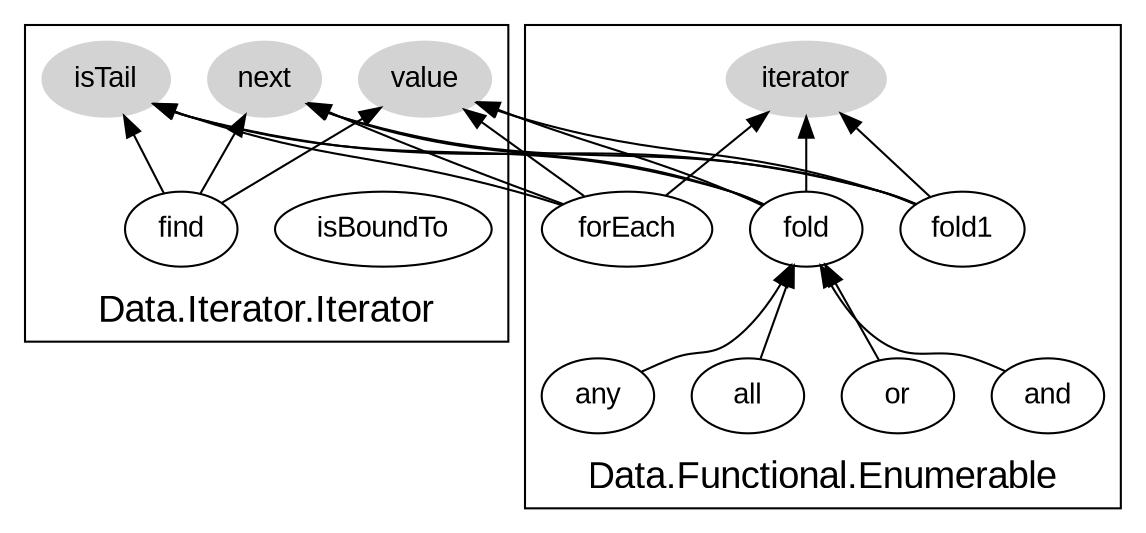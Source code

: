 digraph Enumerable {
    graph [ rankdir  = BT
            color    = black
            fontname = Arial
            fontsize = 18    ]
    node  [ fontname = Arial ]


    subgraph cluster_Iterator {
        label = "Data.Iterator.Iterator"
        
        value  [ style=filled, color=lightgray ]
        isTail [ style=filled, color=lightgray ]
        next   [ style=filled, color=lightgray ]
        
        isBoundTo
        
        find -> isTail
        find -> next
        find -> value
    }


    subgraph cluster_Enumerable {
        label = "Data.Functional.Enumerable"
    
        iterator [ style=filled, color=lightgray ]
    
        forEach -> iterator
        forEach -> isTail
        forEach -> next
        forEach -> value
        fold    -> iterator
        fold    -> isTail
        fold    -> next
        fold    -> value
        fold1   -> iterator
        fold1   -> isTail
        fold1   -> next
        fold1   -> value
        and     -> fold
        or      -> fold
        all     -> fold
        any     -> fold
    }
    
    
}

